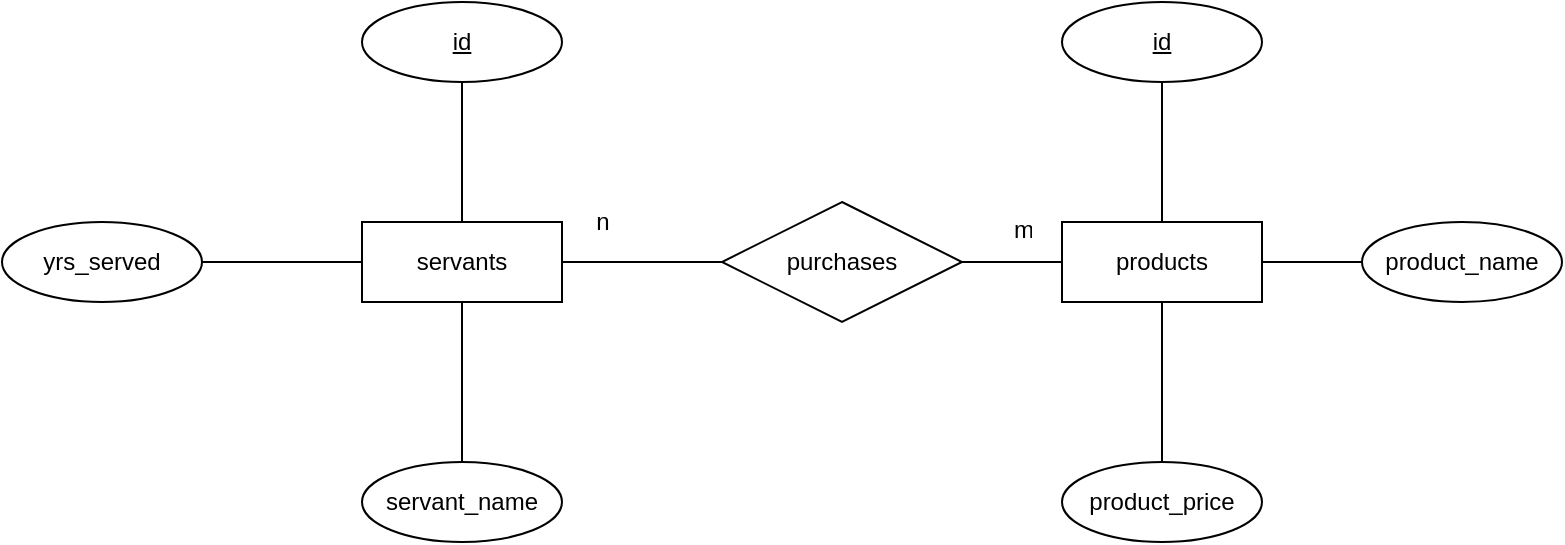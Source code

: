 <mxfile>
    <diagram name="n:m" id="nZaZvWrcCVZ9ZKYDP5vU">
        <mxGraphModel dx="944" dy="518" grid="1" gridSize="10" guides="1" tooltips="1" connect="1" arrows="1" fold="1" page="1" pageScale="1" pageWidth="827" pageHeight="1169" math="0" shadow="0">
            <root>
                <mxCell id="xmc-28Ma3jePWMhkQLXH-0"/>
                <mxCell id="xmc-28Ma3jePWMhkQLXH-1" parent="xmc-28Ma3jePWMhkQLXH-0"/>
                <mxCell id="xmc-28Ma3jePWMhkQLXH-2" value="servants" style="whiteSpace=wrap;html=1;align=center;" vertex="1" parent="xmc-28Ma3jePWMhkQLXH-1">
                    <mxGeometry x="210" y="200" width="100" height="40" as="geometry"/>
                </mxCell>
                <mxCell id="xmc-28Ma3jePWMhkQLXH-3" value="id" style="ellipse;whiteSpace=wrap;html=1;align=center;fontStyle=4;" vertex="1" parent="xmc-28Ma3jePWMhkQLXH-1">
                    <mxGeometry x="210" y="90" width="100" height="40" as="geometry"/>
                </mxCell>
                <mxCell id="xmc-28Ma3jePWMhkQLXH-4" value="yrs_served" style="ellipse;whiteSpace=wrap;html=1;align=center;" vertex="1" parent="xmc-28Ma3jePWMhkQLXH-1">
                    <mxGeometry x="30" y="200" width="100" height="40" as="geometry"/>
                </mxCell>
                <mxCell id="xmc-28Ma3jePWMhkQLXH-5" value="servant_name" style="ellipse;whiteSpace=wrap;html=1;align=center;" vertex="1" parent="xmc-28Ma3jePWMhkQLXH-1">
                    <mxGeometry x="210" y="320" width="100" height="40" as="geometry"/>
                </mxCell>
                <mxCell id="xmc-28Ma3jePWMhkQLXH-6" value="" style="endArrow=none;html=1;rounded=0;" edge="1" parent="xmc-28Ma3jePWMhkQLXH-1" source="xmc-28Ma3jePWMhkQLXH-2" target="xmc-28Ma3jePWMhkQLXH-3">
                    <mxGeometry relative="1" as="geometry">
                        <mxPoint x="330" y="270" as="sourcePoint"/>
                        <mxPoint x="490" y="270" as="targetPoint"/>
                    </mxGeometry>
                </mxCell>
                <mxCell id="xmc-28Ma3jePWMhkQLXH-7" value="" style="endArrow=none;html=1;rounded=0;" edge="1" parent="xmc-28Ma3jePWMhkQLXH-1" source="xmc-28Ma3jePWMhkQLXH-5" target="xmc-28Ma3jePWMhkQLXH-2">
                    <mxGeometry relative="1" as="geometry">
                        <mxPoint x="500" y="410" as="sourcePoint"/>
                        <mxPoint x="500" y="320" as="targetPoint"/>
                    </mxGeometry>
                </mxCell>
                <mxCell id="xmc-28Ma3jePWMhkQLXH-8" value="" style="endArrow=none;html=1;rounded=0;" edge="1" parent="xmc-28Ma3jePWMhkQLXH-1" source="xmc-28Ma3jePWMhkQLXH-2" target="xmc-28Ma3jePWMhkQLXH-4">
                    <mxGeometry relative="1" as="geometry">
                        <mxPoint x="219.5" y="425" as="sourcePoint"/>
                        <mxPoint x="219.5" y="335" as="targetPoint"/>
                    </mxGeometry>
                </mxCell>
                <mxCell id="xmc-28Ma3jePWMhkQLXH-9" value="products" style="whiteSpace=wrap;html=1;align=center;" vertex="1" parent="xmc-28Ma3jePWMhkQLXH-1">
                    <mxGeometry x="560" y="200" width="100" height="40" as="geometry"/>
                </mxCell>
                <mxCell id="xmc-28Ma3jePWMhkQLXH-10" value="id" style="ellipse;whiteSpace=wrap;html=1;align=center;fontStyle=4;" vertex="1" parent="xmc-28Ma3jePWMhkQLXH-1">
                    <mxGeometry x="560" y="90" width="100" height="40" as="geometry"/>
                </mxCell>
                <mxCell id="xmc-28Ma3jePWMhkQLXH-11" value="product_name" style="ellipse;whiteSpace=wrap;html=1;align=center;" vertex="1" parent="xmc-28Ma3jePWMhkQLXH-1">
                    <mxGeometry x="710" y="200" width="100" height="40" as="geometry"/>
                </mxCell>
                <mxCell id="xmc-28Ma3jePWMhkQLXH-12" value="product_price" style="ellipse;whiteSpace=wrap;html=1;align=center;" vertex="1" parent="xmc-28Ma3jePWMhkQLXH-1">
                    <mxGeometry x="560" y="320" width="100" height="40" as="geometry"/>
                </mxCell>
                <mxCell id="xmc-28Ma3jePWMhkQLXH-13" value="" style="endArrow=none;html=1;rounded=0;" edge="1" parent="xmc-28Ma3jePWMhkQLXH-1" source="xmc-28Ma3jePWMhkQLXH-9" target="xmc-28Ma3jePWMhkQLXH-10">
                    <mxGeometry relative="1" as="geometry">
                        <mxPoint x="680" y="270" as="sourcePoint"/>
                        <mxPoint x="840" y="270" as="targetPoint"/>
                    </mxGeometry>
                </mxCell>
                <mxCell id="xmc-28Ma3jePWMhkQLXH-14" value="" style="endArrow=none;html=1;rounded=0;" edge="1" parent="xmc-28Ma3jePWMhkQLXH-1" source="xmc-28Ma3jePWMhkQLXH-12" target="xmc-28Ma3jePWMhkQLXH-9">
                    <mxGeometry relative="1" as="geometry">
                        <mxPoint x="850" y="410" as="sourcePoint"/>
                        <mxPoint x="850" y="320" as="targetPoint"/>
                    </mxGeometry>
                </mxCell>
                <mxCell id="xmc-28Ma3jePWMhkQLXH-15" value="" style="endArrow=none;html=1;rounded=0;" edge="1" parent="xmc-28Ma3jePWMhkQLXH-1" source="xmc-28Ma3jePWMhkQLXH-9" target="xmc-28Ma3jePWMhkQLXH-11">
                    <mxGeometry relative="1" as="geometry">
                        <mxPoint x="569.5" y="425" as="sourcePoint"/>
                        <mxPoint x="569.5" y="335" as="targetPoint"/>
                    </mxGeometry>
                </mxCell>
                <mxCell id="xmc-28Ma3jePWMhkQLXH-16" value="purchases" style="shape=rhombus;perimeter=rhombusPerimeter;whiteSpace=wrap;html=1;align=center;" vertex="1" parent="xmc-28Ma3jePWMhkQLXH-1">
                    <mxGeometry x="390" y="190" width="120" height="60" as="geometry"/>
                </mxCell>
                <mxCell id="xmc-28Ma3jePWMhkQLXH-17" value="" style="endArrow=none;html=1;rounded=0;" edge="1" parent="xmc-28Ma3jePWMhkQLXH-1" source="xmc-28Ma3jePWMhkQLXH-2" target="xmc-28Ma3jePWMhkQLXH-16">
                    <mxGeometry relative="1" as="geometry">
                        <mxPoint x="290" y="310" as="sourcePoint"/>
                        <mxPoint x="450" y="310" as="targetPoint"/>
                    </mxGeometry>
                </mxCell>
                <mxCell id="xmc-28Ma3jePWMhkQLXH-18" value="" style="endArrow=none;html=1;rounded=0;" edge="1" parent="xmc-28Ma3jePWMhkQLXH-1" source="xmc-28Ma3jePWMhkQLXH-16" target="xmc-28Ma3jePWMhkQLXH-9">
                    <mxGeometry relative="1" as="geometry">
                        <mxPoint x="450" y="280" as="sourcePoint"/>
                        <mxPoint x="530" y="280" as="targetPoint"/>
                    </mxGeometry>
                </mxCell>
                <mxCell id="xmc-28Ma3jePWMhkQLXH-19" value="n" style="text;html=1;align=center;verticalAlign=middle;resizable=0;points=[];autosize=1;strokeColor=none;" vertex="1" parent="xmc-28Ma3jePWMhkQLXH-1">
                    <mxGeometry x="320" y="190" width="20" height="20" as="geometry"/>
                </mxCell>
                <mxCell id="xmc-28Ma3jePWMhkQLXH-20" value="m" style="text;strokeColor=none;fillColor=none;spacingLeft=4;spacingRight=4;overflow=hidden;rotatable=0;points=[[0,0.5],[1,0.5]];portConstraint=eastwest;fontSize=12;" vertex="1" parent="xmc-28Ma3jePWMhkQLXH-1">
                    <mxGeometry x="530" y="190" width="20" height="30" as="geometry"/>
                </mxCell>
            </root>
        </mxGraphModel>
    </diagram>
    <diagram name="1:n" id="YWMdCLiBJ0tGFkUaMCTm">
        <mxGraphModel dx="944" dy="518" grid="1" gridSize="10" guides="1" tooltips="1" connect="1" arrows="1" fold="1" page="1" pageScale="1" pageWidth="827" pageHeight="1169" math="0" shadow="0">
            <root>
                <mxCell id="yFc_pPgYew5L63_HMpF0-0"/>
                <mxCell id="yFc_pPgYew5L63_HMpF0-1" parent="yFc_pPgYew5L63_HMpF0-0"/>
                <mxCell id="yFc_pPgYew5L63_HMpF0-2" value="cats" style="whiteSpace=wrap;html=1;align=center;" vertex="1" parent="yFc_pPgYew5L63_HMpF0-1">
                    <mxGeometry x="204" y="190" width="100" height="40" as="geometry"/>
                </mxCell>
                <mxCell id="yFc_pPgYew5L63_HMpF0-3" value="id" style="ellipse;whiteSpace=wrap;html=1;align=center;fontStyle=4;" vertex="1" parent="yFc_pPgYew5L63_HMpF0-1">
                    <mxGeometry x="204" y="80" width="100" height="40" as="geometry"/>
                </mxCell>
                <mxCell id="yFc_pPgYew5L63_HMpF0-4" value="cat_name" style="ellipse;whiteSpace=wrap;html=1;align=center;" vertex="1" parent="yFc_pPgYew5L63_HMpF0-1">
                    <mxGeometry x="24" y="190" width="100" height="40" as="geometry"/>
                </mxCell>
                <mxCell id="yFc_pPgYew5L63_HMpF0-5" value="fur_color" style="ellipse;whiteSpace=wrap;html=1;align=center;" vertex="1" parent="yFc_pPgYew5L63_HMpF0-1">
                    <mxGeometry x="204" y="310" width="100" height="40" as="geometry"/>
                </mxCell>
                <mxCell id="yFc_pPgYew5L63_HMpF0-6" value="" style="endArrow=none;html=1;rounded=0;" edge="1" parent="yFc_pPgYew5L63_HMpF0-1" source="yFc_pPgYew5L63_HMpF0-2" target="yFc_pPgYew5L63_HMpF0-3">
                    <mxGeometry relative="1" as="geometry">
                        <mxPoint x="324" y="260" as="sourcePoint"/>
                        <mxPoint x="484" y="260" as="targetPoint"/>
                    </mxGeometry>
                </mxCell>
                <mxCell id="yFc_pPgYew5L63_HMpF0-7" value="" style="endArrow=none;html=1;rounded=0;" edge="1" parent="yFc_pPgYew5L63_HMpF0-1" source="yFc_pPgYew5L63_HMpF0-5" target="yFc_pPgYew5L63_HMpF0-2">
                    <mxGeometry relative="1" as="geometry">
                        <mxPoint x="494" y="400" as="sourcePoint"/>
                        <mxPoint x="494" y="310" as="targetPoint"/>
                    </mxGeometry>
                </mxCell>
                <mxCell id="yFc_pPgYew5L63_HMpF0-8" value="" style="endArrow=none;html=1;rounded=0;" edge="1" parent="yFc_pPgYew5L63_HMpF0-1" source="yFc_pPgYew5L63_HMpF0-2" target="yFc_pPgYew5L63_HMpF0-4">
                    <mxGeometry relative="1" as="geometry">
                        <mxPoint x="213.5" y="415" as="sourcePoint"/>
                        <mxPoint x="213.5" y="325" as="targetPoint"/>
                    </mxGeometry>
                </mxCell>
                <mxCell id="yFc_pPgYew5L63_HMpF0-9" value="kittens" style="whiteSpace=wrap;html=1;align=center;" vertex="1" parent="yFc_pPgYew5L63_HMpF0-1">
                    <mxGeometry x="554" y="190" width="100" height="40" as="geometry"/>
                </mxCell>
                <mxCell id="yFc_pPgYew5L63_HMpF0-10" value="id" style="ellipse;whiteSpace=wrap;html=1;align=center;fontStyle=4;" vertex="1" parent="yFc_pPgYew5L63_HMpF0-1">
                    <mxGeometry x="554" y="80" width="100" height="40" as="geometry"/>
                </mxCell>
                <mxCell id="yFc_pPgYew5L63_HMpF0-11" value="kitten_name" style="ellipse;whiteSpace=wrap;html=1;align=center;" vertex="1" parent="yFc_pPgYew5L63_HMpF0-1">
                    <mxGeometry x="704" y="190" width="100" height="40" as="geometry"/>
                </mxCell>
                <mxCell id="yFc_pPgYew5L63_HMpF0-12" value="fur_color" style="ellipse;whiteSpace=wrap;html=1;align=center;" vertex="1" parent="yFc_pPgYew5L63_HMpF0-1">
                    <mxGeometry x="554" y="310" width="100" height="40" as="geometry"/>
                </mxCell>
                <mxCell id="yFc_pPgYew5L63_HMpF0-13" value="" style="endArrow=none;html=1;rounded=0;" edge="1" parent="yFc_pPgYew5L63_HMpF0-1" source="yFc_pPgYew5L63_HMpF0-9" target="yFc_pPgYew5L63_HMpF0-10">
                    <mxGeometry relative="1" as="geometry">
                        <mxPoint x="674" y="260" as="sourcePoint"/>
                        <mxPoint x="834" y="260" as="targetPoint"/>
                    </mxGeometry>
                </mxCell>
                <mxCell id="yFc_pPgYew5L63_HMpF0-14" value="" style="endArrow=none;html=1;rounded=0;" edge="1" parent="yFc_pPgYew5L63_HMpF0-1" source="yFc_pPgYew5L63_HMpF0-12" target="yFc_pPgYew5L63_HMpF0-9">
                    <mxGeometry relative="1" as="geometry">
                        <mxPoint x="844" y="400" as="sourcePoint"/>
                        <mxPoint x="844" y="310" as="targetPoint"/>
                    </mxGeometry>
                </mxCell>
                <mxCell id="yFc_pPgYew5L63_HMpF0-15" value="" style="endArrow=none;html=1;rounded=0;" edge="1" parent="yFc_pPgYew5L63_HMpF0-1" source="yFc_pPgYew5L63_HMpF0-9" target="yFc_pPgYew5L63_HMpF0-11">
                    <mxGeometry relative="1" as="geometry">
                        <mxPoint x="563.5" y="415" as="sourcePoint"/>
                        <mxPoint x="563.5" y="325" as="targetPoint"/>
                    </mxGeometry>
                </mxCell>
                <mxCell id="yFc_pPgYew5L63_HMpF0-16" value="has a" style="shape=rhombus;perimeter=rhombusPerimeter;whiteSpace=wrap;html=1;align=center;" vertex="1" parent="yFc_pPgYew5L63_HMpF0-1">
                    <mxGeometry x="384" y="180" width="120" height="60" as="geometry"/>
                </mxCell>
                <mxCell id="yFc_pPgYew5L63_HMpF0-17" value="" style="endArrow=none;html=1;rounded=0;" edge="1" parent="yFc_pPgYew5L63_HMpF0-1" source="yFc_pPgYew5L63_HMpF0-2" target="yFc_pPgYew5L63_HMpF0-16">
                    <mxGeometry relative="1" as="geometry">
                        <mxPoint x="284" y="300" as="sourcePoint"/>
                        <mxPoint x="444" y="300" as="targetPoint"/>
                    </mxGeometry>
                </mxCell>
                <mxCell id="yFc_pPgYew5L63_HMpF0-18" value="" style="endArrow=none;html=1;rounded=0;" edge="1" parent="yFc_pPgYew5L63_HMpF0-1" source="yFc_pPgYew5L63_HMpF0-16" target="yFc_pPgYew5L63_HMpF0-9">
                    <mxGeometry relative="1" as="geometry">
                        <mxPoint x="444" y="270" as="sourcePoint"/>
                        <mxPoint x="524" y="270" as="targetPoint"/>
                    </mxGeometry>
                </mxCell>
                <mxCell id="yFc_pPgYew5L63_HMpF0-19" value="1" style="text;html=1;align=center;verticalAlign=middle;resizable=0;points=[];autosize=1;strokeColor=none;" vertex="1" parent="yFc_pPgYew5L63_HMpF0-1">
                    <mxGeometry x="314" y="180" width="20" height="20" as="geometry"/>
                </mxCell>
                <mxCell id="yFc_pPgYew5L63_HMpF0-20" value="n" style="text;strokeColor=none;fillColor=none;spacingLeft=4;spacingRight=4;overflow=hidden;rotatable=0;points=[[0,0.5],[1,0.5]];portConstraint=eastwest;fontSize=12;" vertex="1" parent="yFc_pPgYew5L63_HMpF0-1">
                    <mxGeometry x="524" y="180" width="20" height="30" as="geometry"/>
                </mxCell>
            </root>
        </mxGraphModel>
    </diagram>
    <diagram id="xzKfJq7aABoRWpQAIAvF" name="1:1">
        <mxGraphModel dx="944" dy="518" grid="1" gridSize="10" guides="1" tooltips="1" connect="1" arrows="1" fold="1" page="1" pageScale="1" pageWidth="827" pageHeight="1169" math="0" shadow="0">
            <root>
                <mxCell id="0"/>
                <mxCell id="1" parent="0"/>
                <mxCell id="2" value="cats" style="whiteSpace=wrap;html=1;align=center;" parent="1" vertex="1">
                    <mxGeometry x="210" y="200" width="100" height="40" as="geometry"/>
                </mxCell>
                <mxCell id="3" value="id" style="ellipse;whiteSpace=wrap;html=1;align=center;fontStyle=4;" parent="1" vertex="1">
                    <mxGeometry x="210" y="90" width="100" height="40" as="geometry"/>
                </mxCell>
                <mxCell id="4" value="cat_name" style="ellipse;whiteSpace=wrap;html=1;align=center;" parent="1" vertex="1">
                    <mxGeometry x="30" y="200" width="100" height="40" as="geometry"/>
                </mxCell>
                <mxCell id="5" value="fur_color" style="ellipse;whiteSpace=wrap;html=1;align=center;" parent="1" vertex="1">
                    <mxGeometry x="210" y="320" width="100" height="40" as="geometry"/>
                </mxCell>
                <mxCell id="6" value="" style="endArrow=none;html=1;rounded=0;" parent="1" source="2" target="3" edge="1">
                    <mxGeometry relative="1" as="geometry">
                        <mxPoint x="330" y="270" as="sourcePoint"/>
                        <mxPoint x="490" y="270" as="targetPoint"/>
                    </mxGeometry>
                </mxCell>
                <mxCell id="7" value="" style="endArrow=none;html=1;rounded=0;" parent="1" source="5" target="2" edge="1">
                    <mxGeometry relative="1" as="geometry">
                        <mxPoint x="500" y="410" as="sourcePoint"/>
                        <mxPoint x="500" y="320" as="targetPoint"/>
                    </mxGeometry>
                </mxCell>
                <mxCell id="8" value="" style="endArrow=none;html=1;rounded=0;" parent="1" source="2" target="4" edge="1">
                    <mxGeometry relative="1" as="geometry">
                        <mxPoint x="219.5" y="425" as="sourcePoint"/>
                        <mxPoint x="219.5" y="335" as="targetPoint"/>
                    </mxGeometry>
                </mxCell>
                <mxCell id="9" value="servants" style="whiteSpace=wrap;html=1;align=center;" parent="1" vertex="1">
                    <mxGeometry x="560" y="200" width="100" height="40" as="geometry"/>
                </mxCell>
                <mxCell id="10" value="id" style="ellipse;whiteSpace=wrap;html=1;align=center;fontStyle=4;" parent="1" vertex="1">
                    <mxGeometry x="560" y="90" width="100" height="40" as="geometry"/>
                </mxCell>
                <mxCell id="11" value="yrs_served" style="ellipse;whiteSpace=wrap;html=1;align=center;" parent="1" vertex="1">
                    <mxGeometry x="710" y="200" width="100" height="40" as="geometry"/>
                </mxCell>
                <mxCell id="12" value="servant_name" style="ellipse;whiteSpace=wrap;html=1;align=center;" parent="1" vertex="1">
                    <mxGeometry x="560" y="320" width="100" height="40" as="geometry"/>
                </mxCell>
                <mxCell id="13" value="" style="endArrow=none;html=1;rounded=0;" parent="1" source="9" target="10" edge="1">
                    <mxGeometry relative="1" as="geometry">
                        <mxPoint x="680" y="270" as="sourcePoint"/>
                        <mxPoint x="840" y="270" as="targetPoint"/>
                    </mxGeometry>
                </mxCell>
                <mxCell id="14" value="" style="endArrow=none;html=1;rounded=0;" parent="1" source="12" target="9" edge="1">
                    <mxGeometry relative="1" as="geometry">
                        <mxPoint x="850" y="410" as="sourcePoint"/>
                        <mxPoint x="850" y="320" as="targetPoint"/>
                    </mxGeometry>
                </mxCell>
                <mxCell id="15" value="" style="endArrow=none;html=1;rounded=0;" parent="1" source="9" target="11" edge="1">
                    <mxGeometry relative="1" as="geometry">
                        <mxPoint x="569.5" y="425" as="sourcePoint"/>
                        <mxPoint x="569.5" y="335" as="targetPoint"/>
                    </mxGeometry>
                </mxCell>
                <mxCell id="16" value="has a" style="shape=rhombus;perimeter=rhombusPerimeter;whiteSpace=wrap;html=1;align=center;" parent="1" vertex="1">
                    <mxGeometry x="390" y="190" width="120" height="60" as="geometry"/>
                </mxCell>
                <mxCell id="17" value="" style="endArrow=none;html=1;rounded=0;" parent="1" source="2" target="16" edge="1">
                    <mxGeometry relative="1" as="geometry">
                        <mxPoint x="290" y="310" as="sourcePoint"/>
                        <mxPoint x="450" y="310" as="targetPoint"/>
                    </mxGeometry>
                </mxCell>
                <mxCell id="18" value="" style="endArrow=none;html=1;rounded=0;" parent="1" source="16" target="9" edge="1">
                    <mxGeometry relative="1" as="geometry">
                        <mxPoint x="450" y="280" as="sourcePoint"/>
                        <mxPoint x="530" y="280" as="targetPoint"/>
                    </mxGeometry>
                </mxCell>
                <mxCell id="19" value="1" style="text;html=1;align=center;verticalAlign=middle;resizable=0;points=[];autosize=1;strokeColor=none;" parent="1" vertex="1">
                    <mxGeometry x="320" y="190" width="20" height="20" as="geometry"/>
                </mxCell>
                <mxCell id="20" value="1" style="text;strokeColor=none;fillColor=none;spacingLeft=4;spacingRight=4;overflow=hidden;rotatable=0;points=[[0,0.5],[1,0.5]];portConstraint=eastwest;fontSize=12;" parent="1" vertex="1">
                    <mxGeometry x="530" y="190" width="20" height="30" as="geometry"/>
                </mxCell>
            </root>
        </mxGraphModel>
    </diagram>
</mxfile>